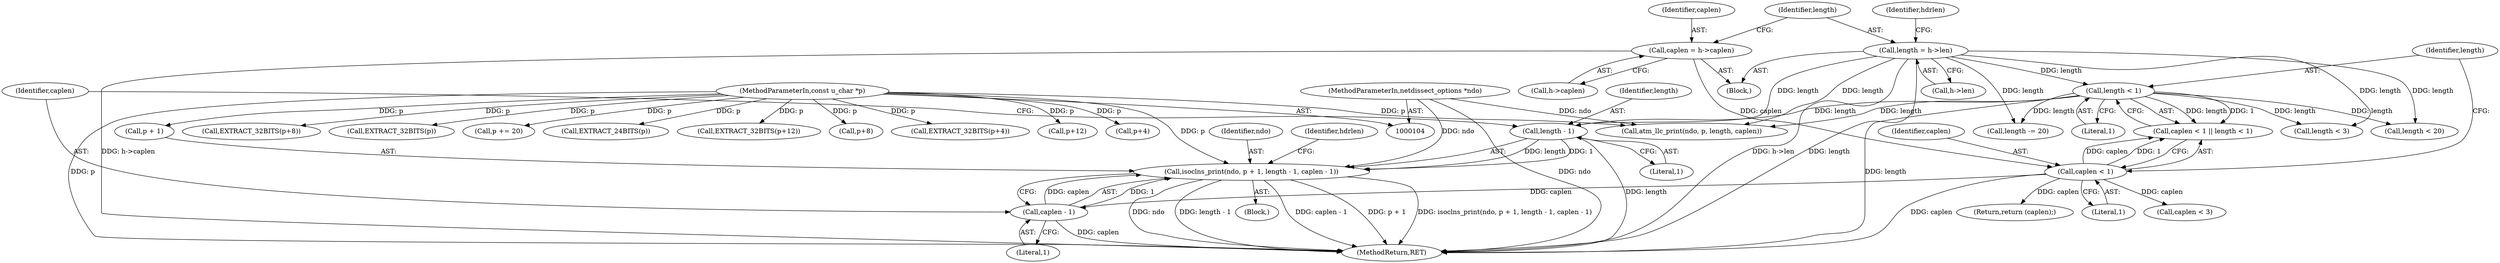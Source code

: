digraph "1_tcpdump_1dcd10aceabbc03bf571ea32b892c522cbe923de@del" {
"1000157" [label="(Call,isoclns_print(ndo, p + 1, length - 1, caplen - 1))"];
"1000105" [label="(MethodParameterIn,netdissect_options *ndo)"];
"1000107" [label="(MethodParameterIn,const u_char *p)"];
"1000162" [label="(Call,length - 1)"];
"1000116" [label="(Call,length = h->len)"];
"1000131" [label="(Call,length < 1)"];
"1000165" [label="(Call,caplen - 1)"];
"1000128" [label="(Call,caplen < 1)"];
"1000110" [label="(Call,caplen = h->caplen)"];
"1000242" [label="(Call,EXTRACT_32BITS(p+8))"];
"1000111" [label="(Identifier,caplen)"];
"1000110" [label="(Call,caplen = h->caplen)"];
"1000131" [label="(Call,length < 1)"];
"1000112" [label="(Call,h->caplen)"];
"1000169" [label="(Identifier,hdrlen)"];
"1000234" [label="(Call,EXTRACT_32BITS(p))"];
"1000163" [label="(Identifier,length)"];
"1000250" [label="(Call,p += 20)"];
"1000253" [label="(Call,length -= 20)"];
"1000128" [label="(Call,caplen < 1)"];
"1000130" [label="(Literal,1)"];
"1000162" [label="(Call,length - 1)"];
"1000107" [label="(MethodParameterIn,const u_char *p)"];
"1000132" [label="(Identifier,length)"];
"1000129" [label="(Identifier,caplen)"];
"1000172" [label="(Call,caplen < 3)"];
"1000117" [label="(Identifier,length)"];
"1000189" [label="(Call,EXTRACT_24BITS(p))"];
"1000175" [label="(Call,length < 3)"];
"1000124" [label="(Identifier,hdrlen)"];
"1000164" [label="(Literal,1)"];
"1000108" [label="(Block,)"];
"1000166" [label="(Identifier,caplen)"];
"1000167" [label="(Literal,1)"];
"1000264" [label="(Call,atm_llc_print(ndo, p, length, caplen))"];
"1000246" [label="(Call,EXTRACT_32BITS(p+12))"];
"1000116" [label="(Call,length = h->len)"];
"1000141" [label="(Return,return (caplen);)"];
"1000212" [label="(Call,length < 20)"];
"1000243" [label="(Call,p+8)"];
"1000237" [label="(Call,EXTRACT_32BITS(p+4))"];
"1000271" [label="(MethodReturn,RET)"];
"1000133" [label="(Literal,1)"];
"1000105" [label="(MethodParameterIn,netdissect_options *ndo)"];
"1000118" [label="(Call,h->len)"];
"1000127" [label="(Call,caplen < 1 || length < 1)"];
"1000247" [label="(Call,p+12)"];
"1000148" [label="(Block,)"];
"1000159" [label="(Call,p + 1)"];
"1000157" [label="(Call,isoclns_print(ndo, p + 1, length - 1, caplen - 1))"];
"1000158" [label="(Identifier,ndo)"];
"1000165" [label="(Call,caplen - 1)"];
"1000238" [label="(Call,p+4)"];
"1000157" -> "1000148"  [label="AST: "];
"1000157" -> "1000165"  [label="CFG: "];
"1000158" -> "1000157"  [label="AST: "];
"1000159" -> "1000157"  [label="AST: "];
"1000162" -> "1000157"  [label="AST: "];
"1000165" -> "1000157"  [label="AST: "];
"1000169" -> "1000157"  [label="CFG: "];
"1000157" -> "1000271"  [label="DDG: p + 1"];
"1000157" -> "1000271"  [label="DDG: isoclns_print(ndo, p + 1, length - 1, caplen - 1)"];
"1000157" -> "1000271"  [label="DDG: ndo"];
"1000157" -> "1000271"  [label="DDG: length - 1"];
"1000157" -> "1000271"  [label="DDG: caplen - 1"];
"1000105" -> "1000157"  [label="DDG: ndo"];
"1000107" -> "1000157"  [label="DDG: p"];
"1000162" -> "1000157"  [label="DDG: length"];
"1000162" -> "1000157"  [label="DDG: 1"];
"1000165" -> "1000157"  [label="DDG: caplen"];
"1000165" -> "1000157"  [label="DDG: 1"];
"1000105" -> "1000104"  [label="AST: "];
"1000105" -> "1000271"  [label="DDG: ndo"];
"1000105" -> "1000264"  [label="DDG: ndo"];
"1000107" -> "1000104"  [label="AST: "];
"1000107" -> "1000271"  [label="DDG: p"];
"1000107" -> "1000159"  [label="DDG: p"];
"1000107" -> "1000189"  [label="DDG: p"];
"1000107" -> "1000234"  [label="DDG: p"];
"1000107" -> "1000237"  [label="DDG: p"];
"1000107" -> "1000238"  [label="DDG: p"];
"1000107" -> "1000242"  [label="DDG: p"];
"1000107" -> "1000243"  [label="DDG: p"];
"1000107" -> "1000246"  [label="DDG: p"];
"1000107" -> "1000247"  [label="DDG: p"];
"1000107" -> "1000250"  [label="DDG: p"];
"1000107" -> "1000264"  [label="DDG: p"];
"1000162" -> "1000164"  [label="CFG: "];
"1000163" -> "1000162"  [label="AST: "];
"1000164" -> "1000162"  [label="AST: "];
"1000166" -> "1000162"  [label="CFG: "];
"1000162" -> "1000271"  [label="DDG: length"];
"1000116" -> "1000162"  [label="DDG: length"];
"1000131" -> "1000162"  [label="DDG: length"];
"1000116" -> "1000108"  [label="AST: "];
"1000116" -> "1000118"  [label="CFG: "];
"1000117" -> "1000116"  [label="AST: "];
"1000118" -> "1000116"  [label="AST: "];
"1000124" -> "1000116"  [label="CFG: "];
"1000116" -> "1000271"  [label="DDG: h->len"];
"1000116" -> "1000271"  [label="DDG: length"];
"1000116" -> "1000131"  [label="DDG: length"];
"1000116" -> "1000175"  [label="DDG: length"];
"1000116" -> "1000212"  [label="DDG: length"];
"1000116" -> "1000253"  [label="DDG: length"];
"1000116" -> "1000264"  [label="DDG: length"];
"1000131" -> "1000127"  [label="AST: "];
"1000131" -> "1000133"  [label="CFG: "];
"1000132" -> "1000131"  [label="AST: "];
"1000133" -> "1000131"  [label="AST: "];
"1000127" -> "1000131"  [label="CFG: "];
"1000131" -> "1000271"  [label="DDG: length"];
"1000131" -> "1000127"  [label="DDG: length"];
"1000131" -> "1000127"  [label="DDG: 1"];
"1000131" -> "1000175"  [label="DDG: length"];
"1000131" -> "1000212"  [label="DDG: length"];
"1000131" -> "1000253"  [label="DDG: length"];
"1000131" -> "1000264"  [label="DDG: length"];
"1000165" -> "1000167"  [label="CFG: "];
"1000166" -> "1000165"  [label="AST: "];
"1000167" -> "1000165"  [label="AST: "];
"1000165" -> "1000271"  [label="DDG: caplen"];
"1000128" -> "1000165"  [label="DDG: caplen"];
"1000128" -> "1000127"  [label="AST: "];
"1000128" -> "1000130"  [label="CFG: "];
"1000129" -> "1000128"  [label="AST: "];
"1000130" -> "1000128"  [label="AST: "];
"1000132" -> "1000128"  [label="CFG: "];
"1000127" -> "1000128"  [label="CFG: "];
"1000128" -> "1000271"  [label="DDG: caplen"];
"1000128" -> "1000127"  [label="DDG: caplen"];
"1000128" -> "1000127"  [label="DDG: 1"];
"1000110" -> "1000128"  [label="DDG: caplen"];
"1000128" -> "1000141"  [label="DDG: caplen"];
"1000128" -> "1000172"  [label="DDG: caplen"];
"1000110" -> "1000108"  [label="AST: "];
"1000110" -> "1000112"  [label="CFG: "];
"1000111" -> "1000110"  [label="AST: "];
"1000112" -> "1000110"  [label="AST: "];
"1000117" -> "1000110"  [label="CFG: "];
"1000110" -> "1000271"  [label="DDG: h->caplen"];
}
